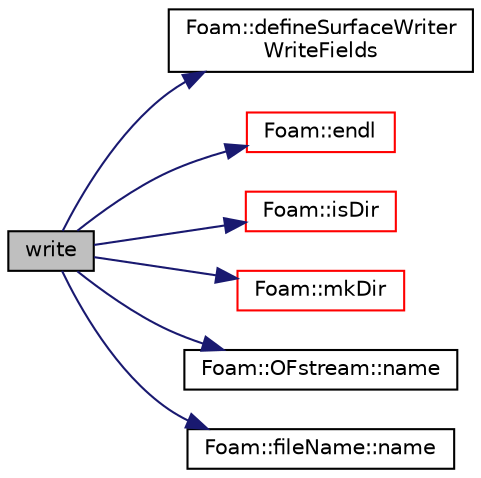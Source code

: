 digraph "write"
{
  bgcolor="transparent";
  edge [fontname="Helvetica",fontsize="10",labelfontname="Helvetica",labelfontsize="10"];
  node [fontname="Helvetica",fontsize="10",shape=record];
  rankdir="LR";
  Node368 [label="write",height=0.2,width=0.4,color="black", fillcolor="grey75", style="filled", fontcolor="black"];
  Node368 -> Node369 [color="midnightblue",fontsize="10",style="solid",fontname="Helvetica"];
  Node369 [label="Foam::defineSurfaceWriter\lWriteFields",height=0.2,width=0.4,color="black",URL="$a21851.html#a4fa9f8d9c26772a0ab6c6a8f6fc01b64"];
  Node368 -> Node370 [color="midnightblue",fontsize="10",style="solid",fontname="Helvetica"];
  Node370 [label="Foam::endl",height=0.2,width=0.4,color="red",URL="$a21851.html#a2db8fe02a0d3909e9351bb4275b23ce4",tooltip="Add newline and flush stream. "];
  Node368 -> Node372 [color="midnightblue",fontsize="10",style="solid",fontname="Helvetica"];
  Node372 [label="Foam::isDir",height=0.2,width=0.4,color="red",URL="$a21851.html#a9c9cf5d33b9c5961f835aefe5d860c5a",tooltip="Does the name exist as a DIRECTORY in the file system? "];
  Node368 -> Node378 [color="midnightblue",fontsize="10",style="solid",fontname="Helvetica"];
  Node378 [label="Foam::mkDir",height=0.2,width=0.4,color="red",URL="$a21851.html#a2ae410f2311adf94d66451b7423fdf4e",tooltip="Make a directory and return an error if it could not be created. "];
  Node368 -> Node427 [color="midnightblue",fontsize="10",style="solid",fontname="Helvetica"];
  Node427 [label="Foam::OFstream::name",height=0.2,width=0.4,color="black",URL="$a27297.html#aba53f1f9c8fadfa65f4099af10df348c",tooltip="Return the name of the stream. "];
  Node368 -> Node428 [color="midnightblue",fontsize="10",style="solid",fontname="Helvetica"];
  Node428 [label="Foam::fileName::name",height=0.2,width=0.4,color="black",URL="$a29541.html#a433b30fb3a93b9b4d07204699a319ca5",tooltip="Return file name (part beyond last /) "];
}

